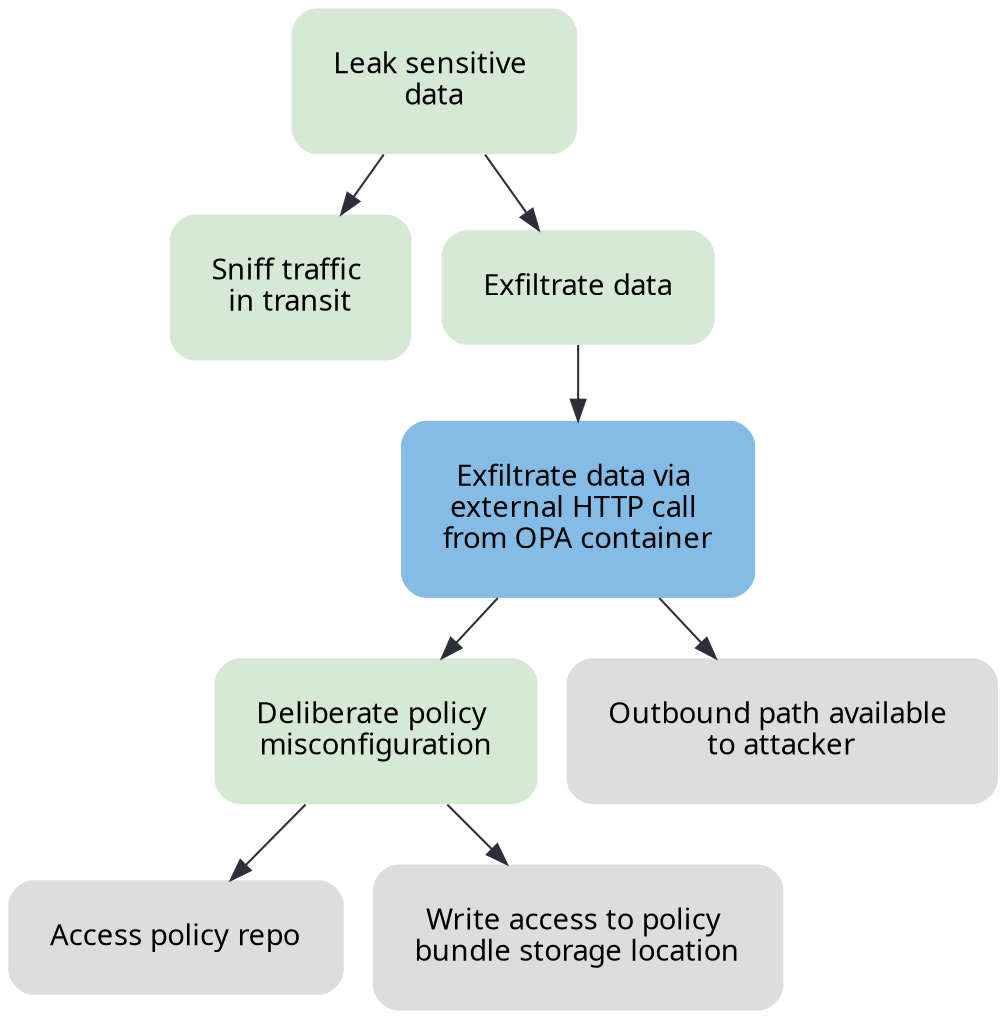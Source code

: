 digraph {
	// Base Styling
	rankdir="TB";
	splines=true;
	overlap=false;
	nodesep="0.2";
	ranksep="0.4";
	bgcolor="transparent";
	// label="Some Title";
	labelloc="t";
	fontname="Montserrat";
	node [ fontname="Montserrat" margin=0.28 shape="plaintext" style="filled, rounded" ];
	edge [ fontname="Montserrat" color="#2B303A" ];

	// List of Nodes

	// base nodes
	// reality [ label="Reality" fillcolor="#2B303A" fontcolor="#ffffff" ]
	// attack_win [ label="Access video\nrecordings in\nS3 bucket\n(attackers win)" fillcolor="#DB2955" fontcolor="#ffffff" ]

	// green nodes == OR nodes
	node [ color="#D6E9D5" ]
	leak_sensitive_data [ label="Leak sensitive \ndata" ]
	exfiltrate_data [ label="Exfiltrate data" ]
	sniff_traffic [ label="Sniff traffic \nin transit" ]
	deliberate_policy_misconfig [ label="Deliberate policy \nmisconfiguration" ]

	// blue nodes == AND nodes
	node [ color="#84BCE6" ]
	exfiltrate_from_PDP [ label="Exfiltrate data via \nexternal HTTP call \nfrom OPA container" ]

	// white nodes == single nodes
	node [ color="#DDDDDD" ]
	outbound_network_path [ label="Outbound path available \nto attacker" ]
	access_policy_repo [ label="Access policy repo" ]
	write_access_policy_bundle [ label="Write access to policy \nbundle storage location" ]

	// List of Edges
	leak_sensitive_data -> sniff_traffic
	leak_sensitive_data -> exfiltrate_data
	exfiltrate_data -> exfiltrate_from_PDP
	exfiltrate_from_PDP -> deliberate_policy_misconfig
	exfiltrate_from_PDP -> outbound_network_path
	deliberate_policy_misconfig -> access_policy_repo
	deliberate_policy_misconfig -> write_access_policy_bundle

	// Subgraphs / Clusters

	// these clusters enforce the correct hierarchies
  
	subgraph same_level_a {
		rank=same;
		sniff_traffic
		exfiltrate_data
	}

	subgraph same_level_b {
		rank=same;
		deliberate_policy_misconfig
		outbound_network_path
	}

	subgraph same_level_c {
		rank=same;
		access_policy_repo
		write_access_policy_bundle
	}

  // Enforcing ordering in levels
  
	sniff_traffic -> exfiltrate_data [ style="invis" ]
	deliberate_policy_misconfig -> outbound_network_path [ style="invis" ]
}